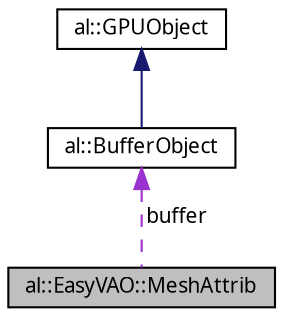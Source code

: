 digraph "al::EasyVAO::MeshAttrib"
{
 // LATEX_PDF_SIZE
  bgcolor="transparent";
  edge [fontname="FreeSans.ttf",fontsize="10",labelfontname="FreeSans.ttf",labelfontsize="10"];
  node [fontname="FreeSans.ttf",fontsize="10",shape=record];
  Node1 [label="al::EasyVAO::MeshAttrib",height=0.2,width=0.4,color="black", fillcolor="grey75", style="filled", fontcolor="black",tooltip=" "];
  Node2 -> Node1 [dir="back",color="darkorchid3",fontsize="10",style="dashed",label=" buffer" ,fontname="FreeSans.ttf"];
  Node2 [label="al::BufferObject",height=0.2,width=0.4,color="black",URL="$classal_1_1_buffer_object.html",tooltip=" "];
  Node3 -> Node2 [dir="back",color="midnightblue",fontsize="10",style="solid",fontname="FreeSans.ttf"];
  Node3 [label="al::GPUObject",height=0.2,width=0.4,color="black",URL="$classal_1_1_g_p_u_object.html",tooltip=" "];
}
